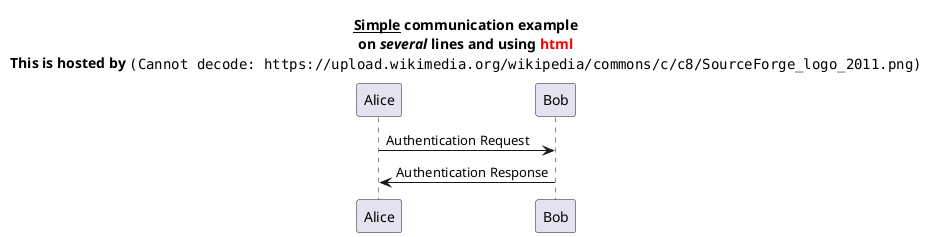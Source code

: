 @startuml

title
 <u>Simple</u> communication example
 on <i>several</i> lines and using <font color=red>html</font>
 This is hosted by <img:https://upload.wikimedia.org/wikipedia/commons/c/c8/SourceForge_logo_2011.png>
end title

Alice -> Bob: Authentication Request
Bob -> Alice: Authentication Response

@enduml